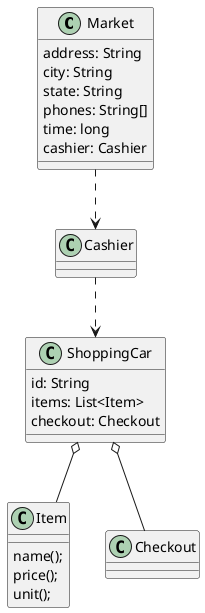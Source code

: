 @startuml
'https://plantuml.com/class-diagram

abstract class Market

class ShoppingCar
class Item

class Checkout

class Item {
name();
price();
unit();
}

class ShoppingCar {
    id: String
    items: List<Item>
    checkout: Checkout
}

class Market {
    address: String
    city: String
    state: String
    phones: String[]
    time: long
    cashier: Cashier
}

ShoppingCar o-- Item
ShoppingCar o-- Checkout
Cashier ..> ShoppingCar
Market ..> Cashier




@enduml